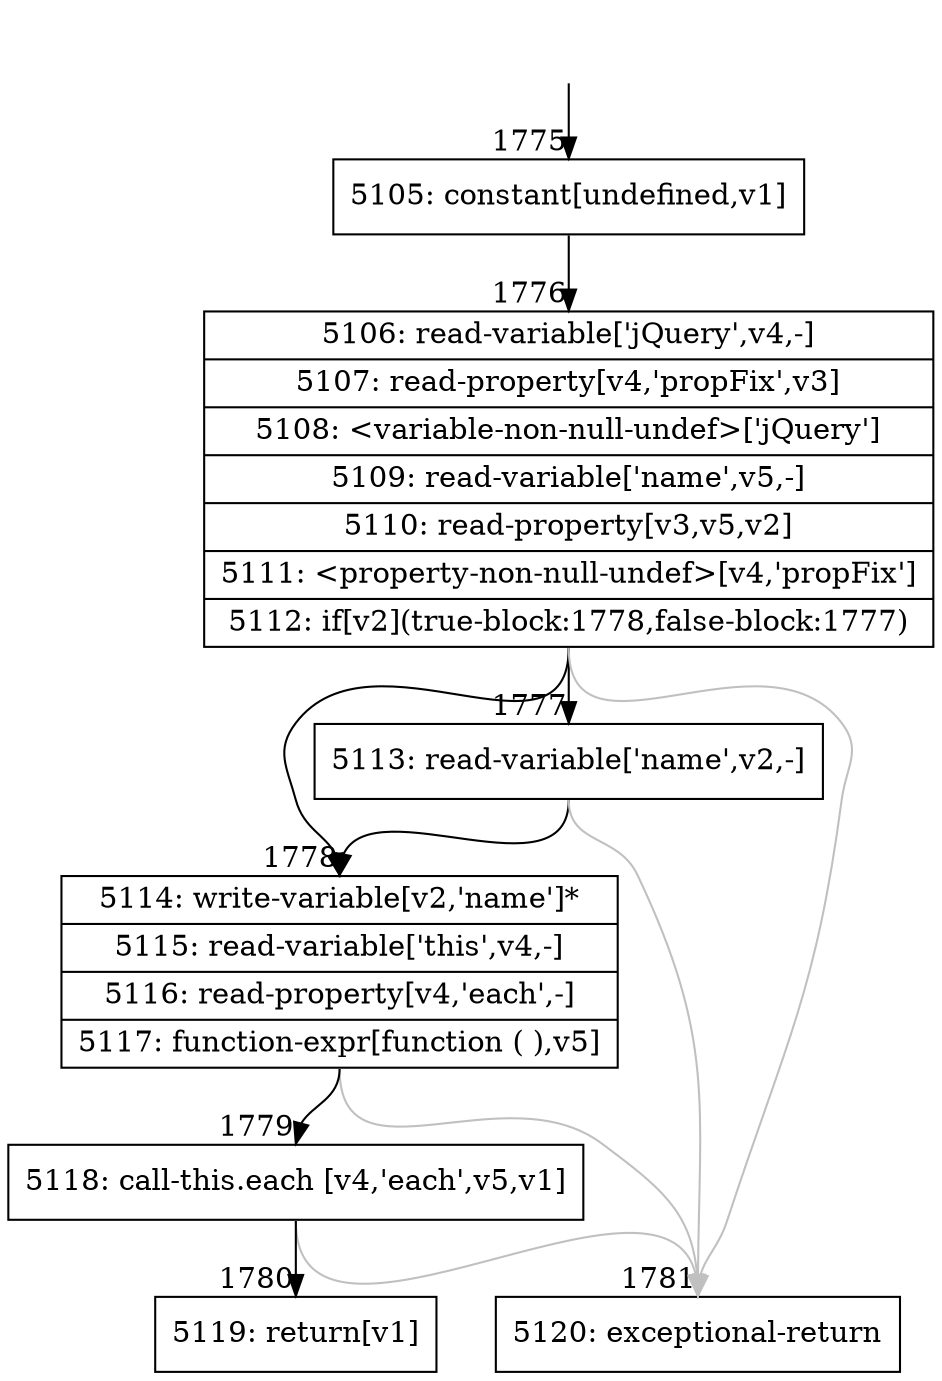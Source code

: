 digraph {
rankdir="TD"
BB_entry127[shape=none,label=""];
BB_entry127 -> BB1775 [tailport=s, headport=n, headlabel="    1775"]
BB1775 [shape=record label="{5105: constant[undefined,v1]}" ] 
BB1775 -> BB1776 [tailport=s, headport=n, headlabel="      1776"]
BB1776 [shape=record label="{5106: read-variable['jQuery',v4,-]|5107: read-property[v4,'propFix',v3]|5108: \<variable-non-null-undef\>['jQuery']|5109: read-variable['name',v5,-]|5110: read-property[v3,v5,v2]|5111: \<property-non-null-undef\>[v4,'propFix']|5112: if[v2](true-block:1778,false-block:1777)}" ] 
BB1776 -> BB1778 [tailport=s, headport=n, headlabel="      1778"]
BB1776 -> BB1777 [tailport=s, headport=n, headlabel="      1777"]
BB1776 -> BB1781 [tailport=s, headport=n, color=gray, headlabel="      1781"]
BB1777 [shape=record label="{5113: read-variable['name',v2,-]}" ] 
BB1777 -> BB1778 [tailport=s, headport=n]
BB1777 -> BB1781 [tailport=s, headport=n, color=gray]
BB1778 [shape=record label="{5114: write-variable[v2,'name']*|5115: read-variable['this',v4,-]|5116: read-property[v4,'each',-]|5117: function-expr[function ( ),v5]}" ] 
BB1778 -> BB1779 [tailport=s, headport=n, headlabel="      1779"]
BB1778 -> BB1781 [tailport=s, headport=n, color=gray]
BB1779 [shape=record label="{5118: call-this.each [v4,'each',v5,v1]}" ] 
BB1779 -> BB1780 [tailport=s, headport=n, headlabel="      1780"]
BB1779 -> BB1781 [tailport=s, headport=n, color=gray]
BB1780 [shape=record label="{5119: return[v1]}" ] 
BB1781 [shape=record label="{5120: exceptional-return}" ] 
//#$~ 2067
}
